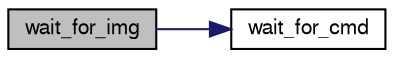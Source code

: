 digraph "wait_for_img"
{
  edge [fontname="FreeSans",fontsize="10",labelfontname="FreeSans",labelfontsize="10"];
  node [fontname="FreeSans",fontsize="10",shape=record];
  rankdir="LR";
  Node1 [label="wait_for_img",height=0.2,width=0.4,color="black", fillcolor="grey75", style="filled", fontcolor="black"];
  Node1 -> Node2 [color="midnightblue",fontsize="10",style="solid",fontname="FreeSans"];
  Node2 [label="wait_for_cmd",height=0.2,width=0.4,color="black", fillcolor="white", style="filled",URL="$chdk__pipe_8c.html#a2f34a673c57aed8f653b7b2484c5fd82",tooltip="Wait for the commandline to be available TODO: add timeout. "];
}
